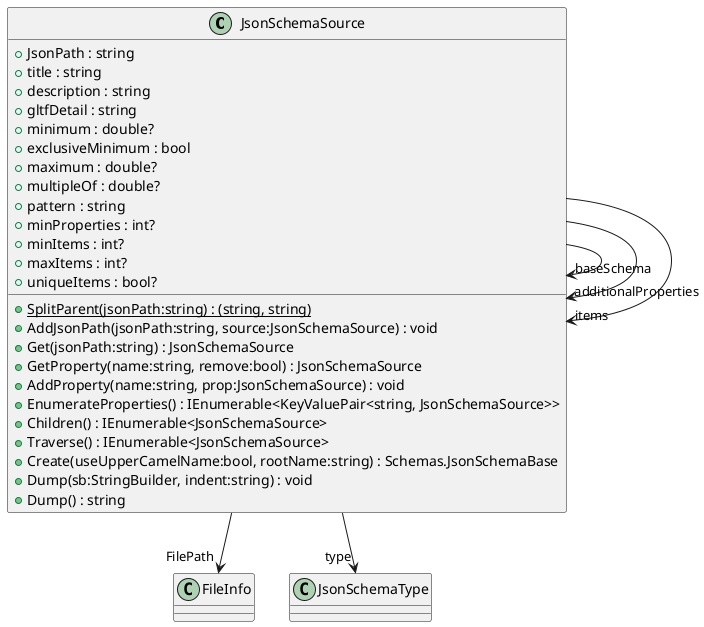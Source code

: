 @startuml
class JsonSchemaSource {
    + JsonPath : string
    + {static} SplitParent(jsonPath:string) : (string, string)
    + AddJsonPath(jsonPath:string, source:JsonSchemaSource) : void
    + Get(jsonPath:string) : JsonSchemaSource
    + title : string
    + description : string
    + gltfDetail : string
    + minimum : double?
    + exclusiveMinimum : bool
    + maximum : double?
    + multipleOf : double?
    + pattern : string
    + GetProperty(name:string, remove:bool) : JsonSchemaSource
    + AddProperty(name:string, prop:JsonSchemaSource) : void
    + EnumerateProperties() : IEnumerable<KeyValuePair<string, JsonSchemaSource>>
    + minProperties : int?
    + minItems : int?
    + maxItems : int?
    + uniqueItems : bool?
    + Children() : IEnumerable<JsonSchemaSource>
    + Traverse() : IEnumerable<JsonSchemaSource>
    + Create(useUpperCamelName:bool, rootName:string) : Schemas.JsonSchemaBase
    + Dump(sb:StringBuilder, indent:string) : void
    + Dump() : string
}
JsonSchemaSource --> "FilePath" FileInfo
JsonSchemaSource --> "type" JsonSchemaType
JsonSchemaSource --> "baseSchema" JsonSchemaSource
JsonSchemaSource --> "additionalProperties" JsonSchemaSource
JsonSchemaSource --> "items" JsonSchemaSource
@enduml
